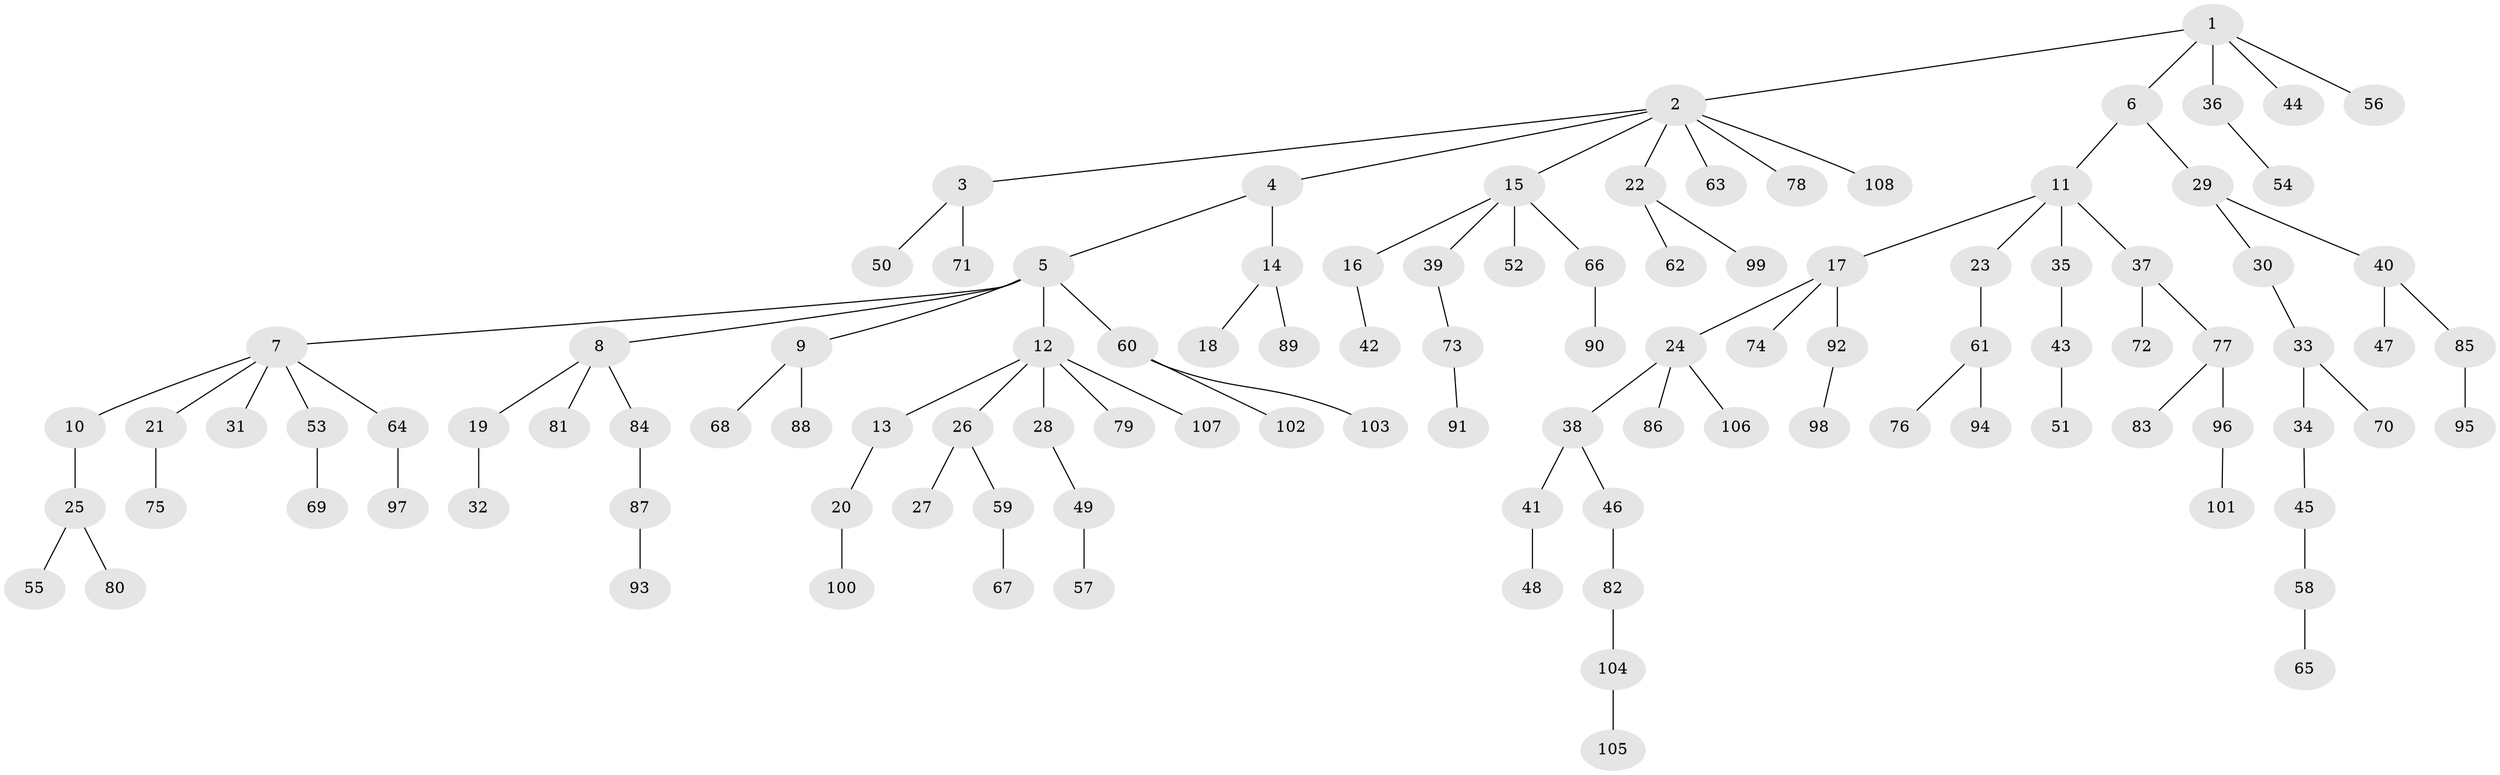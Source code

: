 // coarse degree distribution, {4: 0.04225352112676056, 7: 0.014084507042253521, 2: 0.22535211267605634, 8: 0.014084507042253521, 3: 0.09859154929577464, 6: 0.014084507042253521, 5: 0.04225352112676056, 1: 0.5492957746478874}
// Generated by graph-tools (version 1.1) at 2025/42/03/06/25 10:42:05]
// undirected, 108 vertices, 107 edges
graph export_dot {
graph [start="1"]
  node [color=gray90,style=filled];
  1;
  2;
  3;
  4;
  5;
  6;
  7;
  8;
  9;
  10;
  11;
  12;
  13;
  14;
  15;
  16;
  17;
  18;
  19;
  20;
  21;
  22;
  23;
  24;
  25;
  26;
  27;
  28;
  29;
  30;
  31;
  32;
  33;
  34;
  35;
  36;
  37;
  38;
  39;
  40;
  41;
  42;
  43;
  44;
  45;
  46;
  47;
  48;
  49;
  50;
  51;
  52;
  53;
  54;
  55;
  56;
  57;
  58;
  59;
  60;
  61;
  62;
  63;
  64;
  65;
  66;
  67;
  68;
  69;
  70;
  71;
  72;
  73;
  74;
  75;
  76;
  77;
  78;
  79;
  80;
  81;
  82;
  83;
  84;
  85;
  86;
  87;
  88;
  89;
  90;
  91;
  92;
  93;
  94;
  95;
  96;
  97;
  98;
  99;
  100;
  101;
  102;
  103;
  104;
  105;
  106;
  107;
  108;
  1 -- 2;
  1 -- 6;
  1 -- 36;
  1 -- 44;
  1 -- 56;
  2 -- 3;
  2 -- 4;
  2 -- 15;
  2 -- 22;
  2 -- 63;
  2 -- 78;
  2 -- 108;
  3 -- 50;
  3 -- 71;
  4 -- 5;
  4 -- 14;
  5 -- 7;
  5 -- 8;
  5 -- 9;
  5 -- 12;
  5 -- 60;
  6 -- 11;
  6 -- 29;
  7 -- 10;
  7 -- 21;
  7 -- 31;
  7 -- 53;
  7 -- 64;
  8 -- 19;
  8 -- 81;
  8 -- 84;
  9 -- 68;
  9 -- 88;
  10 -- 25;
  11 -- 17;
  11 -- 23;
  11 -- 35;
  11 -- 37;
  12 -- 13;
  12 -- 26;
  12 -- 28;
  12 -- 79;
  12 -- 107;
  13 -- 20;
  14 -- 18;
  14 -- 89;
  15 -- 16;
  15 -- 39;
  15 -- 52;
  15 -- 66;
  16 -- 42;
  17 -- 24;
  17 -- 74;
  17 -- 92;
  19 -- 32;
  20 -- 100;
  21 -- 75;
  22 -- 62;
  22 -- 99;
  23 -- 61;
  24 -- 38;
  24 -- 86;
  24 -- 106;
  25 -- 55;
  25 -- 80;
  26 -- 27;
  26 -- 59;
  28 -- 49;
  29 -- 30;
  29 -- 40;
  30 -- 33;
  33 -- 34;
  33 -- 70;
  34 -- 45;
  35 -- 43;
  36 -- 54;
  37 -- 72;
  37 -- 77;
  38 -- 41;
  38 -- 46;
  39 -- 73;
  40 -- 47;
  40 -- 85;
  41 -- 48;
  43 -- 51;
  45 -- 58;
  46 -- 82;
  49 -- 57;
  53 -- 69;
  58 -- 65;
  59 -- 67;
  60 -- 102;
  60 -- 103;
  61 -- 76;
  61 -- 94;
  64 -- 97;
  66 -- 90;
  73 -- 91;
  77 -- 83;
  77 -- 96;
  82 -- 104;
  84 -- 87;
  85 -- 95;
  87 -- 93;
  92 -- 98;
  96 -- 101;
  104 -- 105;
}
